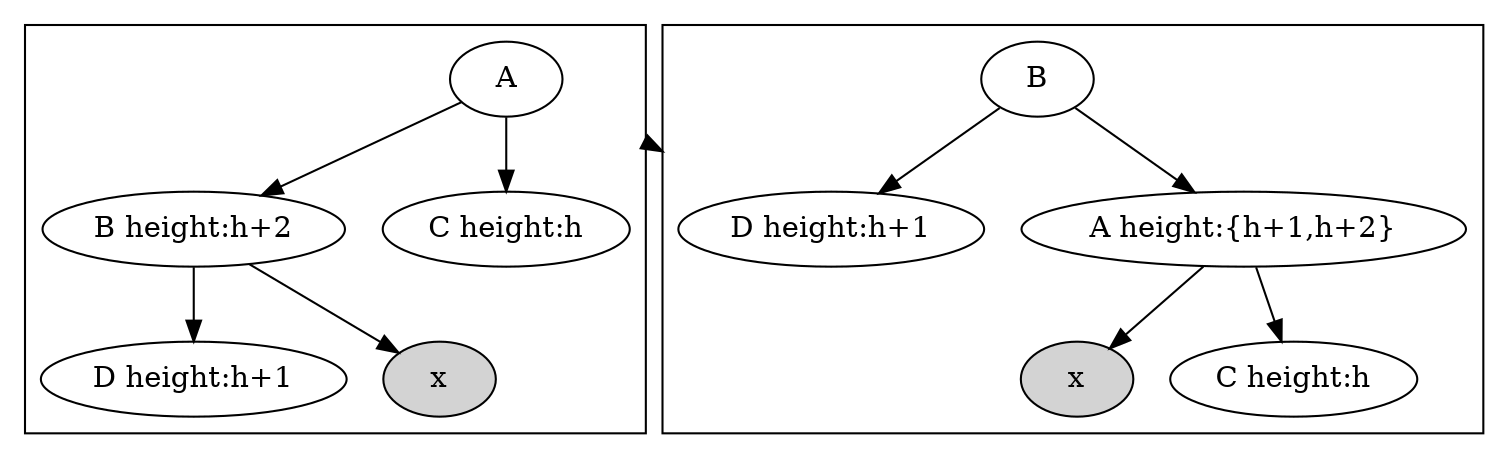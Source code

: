 digraph G {

    graph [fontsize=10 fontname="Verdana" compound=true];

    subgraph cluster_0 {
        a1[label="A"]
        b1[label="B height:h+2"]
        c1[label="C height:h"]
        d1[label="D height:h+1"]
        x1[label="x" style=filled]
        a1->b1;
        a1->c1;
        b1->d1;
        b1->x1;

    }

    subgraph cluster_1 {
        a2[label="A height:{h+1,h+2}"]
        b2[label="B"]
        x2[label="x" style=filled]
        c2[label="C height:h"]
        d2[label="D height:h+1"]
        a2->x2;
        a2->c2;
        b2->d2;
        b2->a2;
    }

    // Edges between nodes render fine
    //"Item 1" -> "Item 2";

    // Edges that directly connect one cluster to another
    a1 -> d2 [ltail=cluster_0 lhead=cluster_1];
}
